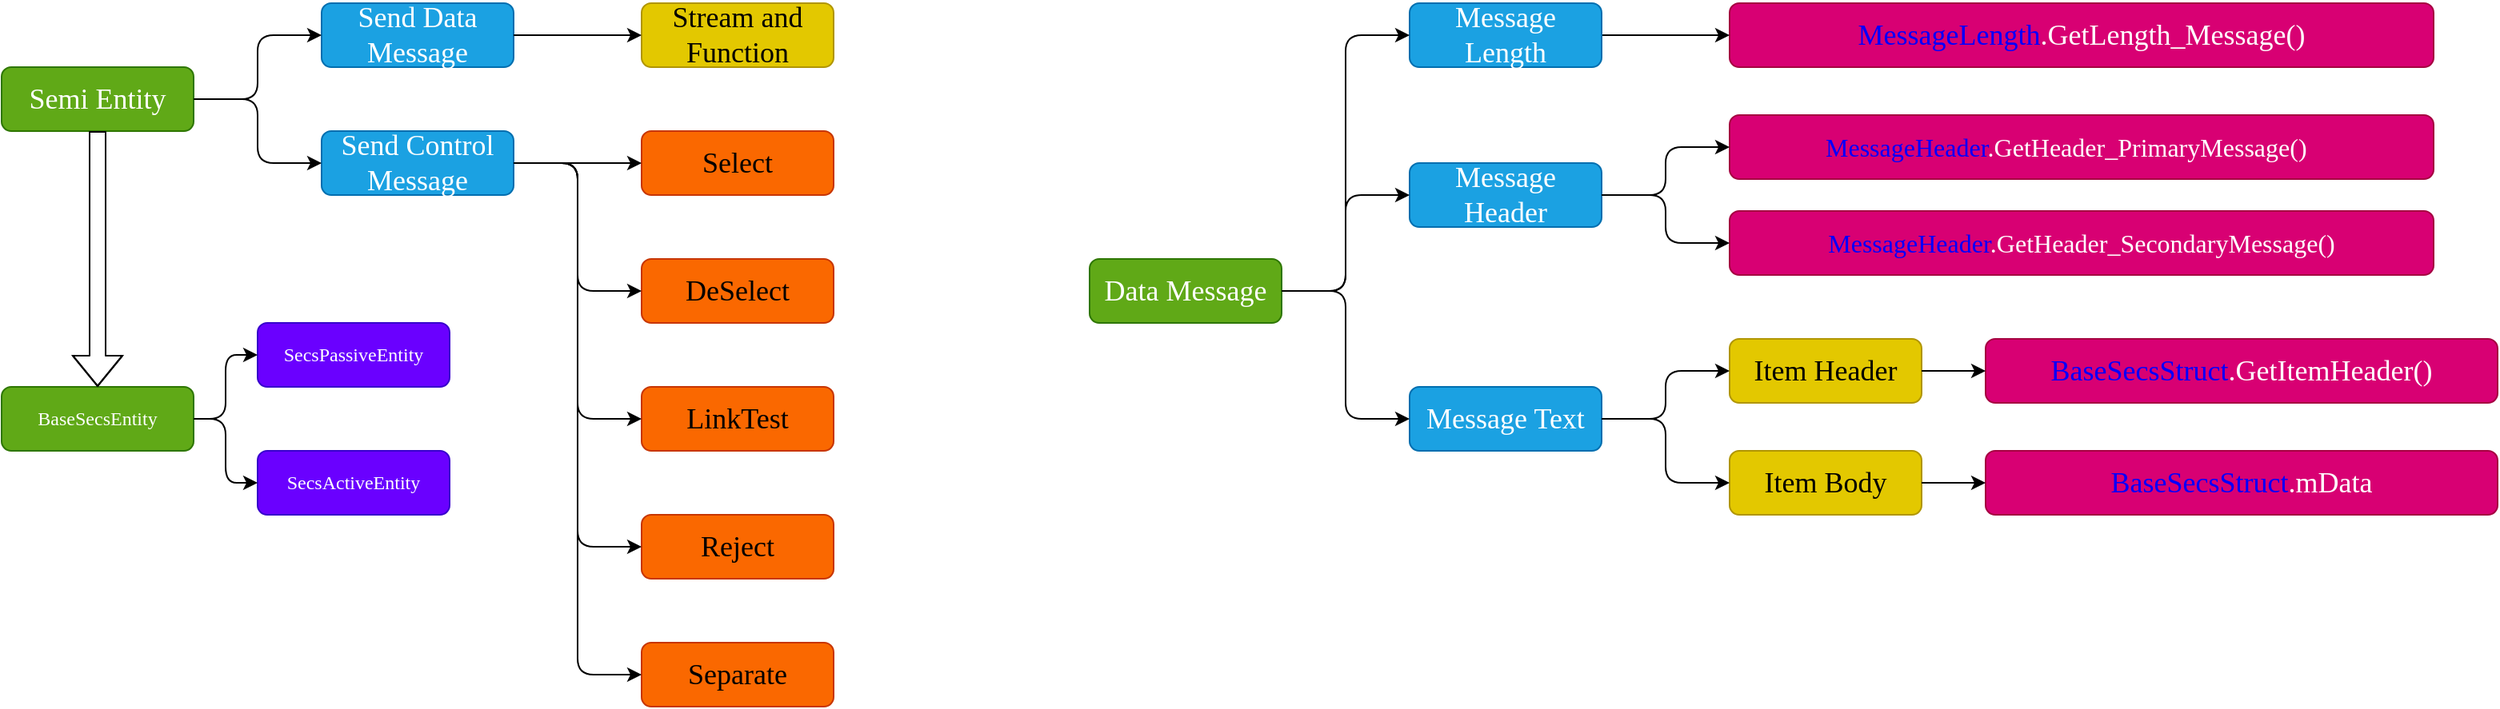 <mxfile>
    <diagram id="94W7TybBtprLZWba6eNM" name="HSMS Message">
        <mxGraphModel dx="1142" dy="784" grid="1" gridSize="10" guides="1" tooltips="1" connect="1" arrows="1" fold="1" page="0" pageScale="1" pageWidth="827" pageHeight="1169" math="0" shadow="0">
            <root>
                <mxCell id="0"/>
                <mxCell id="1" parent="0"/>
                <mxCell id="bDOfl30Lk7sTRHTIDUXi-18" value="" style="group;movable=0;resizable=0;rotatable=0;deletable=0;editable=0;connectable=0;" parent="1" vertex="1" connectable="0">
                    <mxGeometry x="760" y="120" width="880" height="320" as="geometry"/>
                </mxCell>
                <mxCell id="bDOfl30Lk7sTRHTIDUXi-3" value="&lt;font color=&quot;#0000ff&quot;&gt;MessageLength&lt;/font&gt;.GetLength_Message()" style="rounded=1;whiteSpace=wrap;html=1;fontFamily=Comic Sans MS;fillColor=#d80073;fontColor=#ffffff;strokeColor=#A50040;fontSize=18;movable=0;resizable=0;rotatable=0;deletable=0;editable=0;connectable=0;container=0;" parent="bDOfl30Lk7sTRHTIDUXi-18" vertex="1">
                    <mxGeometry x="400" width="440" height="40" as="geometry"/>
                </mxCell>
                <mxCell id="bDOfl30Lk7sTRHTIDUXi-4" value="" style="edgeStyle=elbowEdgeStyle;html=1;movable=0;resizable=0;rotatable=0;deletable=0;editable=0;connectable=0;" parent="bDOfl30Lk7sTRHTIDUXi-18" source="scNVsLxmT9Py_PAUhD3m-36" target="bDOfl30Lk7sTRHTIDUXi-3" edge="1">
                    <mxGeometry relative="1" as="geometry"/>
                </mxCell>
                <mxCell id="scNVsLxmT9Py_PAUhD3m-35" value="Data Message" style="rounded=1;whiteSpace=wrap;html=1;fontFamily=Comic Sans MS;fillColor=#60a917;fontColor=#ffffff;strokeColor=#2D7600;fontSize=18;movable=0;resizable=0;rotatable=0;deletable=0;editable=0;connectable=0;container=0;" parent="bDOfl30Lk7sTRHTIDUXi-18" vertex="1">
                    <mxGeometry y="160" width="120" height="40" as="geometry"/>
                </mxCell>
                <mxCell id="scNVsLxmT9Py_PAUhD3m-36" value="Message Length" style="rounded=1;whiteSpace=wrap;html=1;fontFamily=Comic Sans MS;fillColor=#1ba1e2;fontColor=#ffffff;strokeColor=#006EAF;fontSize=18;movable=0;resizable=0;rotatable=0;deletable=0;editable=0;connectable=0;container=0;" parent="bDOfl30Lk7sTRHTIDUXi-18" vertex="1">
                    <mxGeometry x="200" width="120" height="40" as="geometry"/>
                </mxCell>
                <mxCell id="scNVsLxmT9Py_PAUhD3m-32" style="edgeStyle=elbowEdgeStyle;html=1;exitX=1;exitY=0.5;exitDx=0;exitDy=0;entryX=0;entryY=0.5;entryDx=0;entryDy=0;fontFamily=Comic Sans MS;fontSize=18;fontColor=default;movable=0;resizable=0;rotatable=0;deletable=0;editable=0;connectable=0;" parent="bDOfl30Lk7sTRHTIDUXi-18" source="scNVsLxmT9Py_PAUhD3m-35" target="scNVsLxmT9Py_PAUhD3m-36" edge="1">
                    <mxGeometry relative="1" as="geometry"/>
                </mxCell>
                <mxCell id="scNVsLxmT9Py_PAUhD3m-37" value="Message Header" style="rounded=1;whiteSpace=wrap;html=1;fontFamily=Comic Sans MS;fillColor=#1ba1e2;fontColor=#ffffff;strokeColor=#006EAF;fontSize=18;movable=0;resizable=0;rotatable=0;deletable=0;editable=0;connectable=0;container=0;" parent="bDOfl30Lk7sTRHTIDUXi-18" vertex="1">
                    <mxGeometry x="200" y="100" width="120" height="40" as="geometry"/>
                </mxCell>
                <mxCell id="scNVsLxmT9Py_PAUhD3m-33" style="edgeStyle=elbowEdgeStyle;html=1;entryX=0;entryY=0.5;entryDx=0;entryDy=0;fontFamily=Comic Sans MS;fontSize=18;fontColor=default;exitX=1;exitY=0.5;exitDx=0;exitDy=0;movable=0;resizable=0;rotatable=0;deletable=0;editable=0;connectable=0;" parent="bDOfl30Lk7sTRHTIDUXi-18" source="scNVsLxmT9Py_PAUhD3m-35" target="scNVsLxmT9Py_PAUhD3m-37" edge="1">
                    <mxGeometry relative="1" as="geometry"/>
                </mxCell>
                <mxCell id="scNVsLxmT9Py_PAUhD3m-40" value="Message Text" style="rounded=1;whiteSpace=wrap;html=1;fontFamily=Comic Sans MS;fillColor=#1ba1e2;fontColor=#ffffff;strokeColor=#006EAF;fontSize=18;movable=0;resizable=0;rotatable=0;deletable=0;editable=0;connectable=0;container=0;" parent="bDOfl30Lk7sTRHTIDUXi-18" vertex="1">
                    <mxGeometry x="200" y="240" width="120" height="40" as="geometry"/>
                </mxCell>
                <mxCell id="scNVsLxmT9Py_PAUhD3m-34" style="edgeStyle=elbowEdgeStyle;html=1;exitX=1;exitY=0.5;exitDx=0;exitDy=0;entryX=0;entryY=0.5;entryDx=0;entryDy=0;fontFamily=Comic Sans MS;fontSize=18;fontColor=default;movable=0;resizable=0;rotatable=0;deletable=0;editable=0;connectable=0;" parent="bDOfl30Lk7sTRHTIDUXi-18" source="scNVsLxmT9Py_PAUhD3m-35" target="scNVsLxmT9Py_PAUhD3m-40" edge="1">
                    <mxGeometry relative="1" as="geometry"/>
                </mxCell>
                <mxCell id="scNVsLxmT9Py_PAUhD3m-41" value="Item Header" style="rounded=1;whiteSpace=wrap;html=1;fontFamily=Comic Sans MS;fillColor=#e3c800;fontColor=#000000;strokeColor=#B09500;fontSize=18;movable=0;resizable=0;rotatable=0;deletable=0;editable=0;connectable=0;container=0;" parent="bDOfl30Lk7sTRHTIDUXi-18" vertex="1">
                    <mxGeometry x="400" y="210" width="120" height="40" as="geometry"/>
                </mxCell>
                <mxCell id="scNVsLxmT9Py_PAUhD3m-38" value="" style="edgeStyle=elbowEdgeStyle;html=1;fontFamily=Comic Sans MS;fontSize=18;fontColor=default;movable=0;resizable=0;rotatable=0;deletable=0;editable=0;connectable=0;" parent="bDOfl30Lk7sTRHTIDUXi-18" source="scNVsLxmT9Py_PAUhD3m-40" target="scNVsLxmT9Py_PAUhD3m-41" edge="1">
                    <mxGeometry relative="1" as="geometry"/>
                </mxCell>
                <mxCell id="scNVsLxmT9Py_PAUhD3m-42" value="Item Body" style="rounded=1;whiteSpace=wrap;html=1;fontFamily=Comic Sans MS;fillColor=#e3c800;fontColor=#000000;strokeColor=#B09500;fontSize=18;movable=0;resizable=0;rotatable=0;deletable=0;editable=0;connectable=0;container=0;" parent="bDOfl30Lk7sTRHTIDUXi-18" vertex="1">
                    <mxGeometry x="400" y="280" width="120" height="40" as="geometry"/>
                </mxCell>
                <mxCell id="scNVsLxmT9Py_PAUhD3m-39" style="edgeStyle=elbowEdgeStyle;html=1;exitX=1;exitY=0.5;exitDx=0;exitDy=0;fontFamily=Comic Sans MS;fontSize=18;fontColor=default;movable=0;resizable=0;rotatable=0;deletable=0;editable=0;connectable=0;" parent="bDOfl30Lk7sTRHTIDUXi-18" source="scNVsLxmT9Py_PAUhD3m-40" target="scNVsLxmT9Py_PAUhD3m-42" edge="1">
                    <mxGeometry relative="1" as="geometry"/>
                </mxCell>
                <mxCell id="bDOfl30Lk7sTRHTIDUXi-10" value="&lt;font color=&quot;#0000ff&quot;&gt;MessageHeader&lt;/font&gt;.GetHeader_PrimaryMessage()&lt;span style=&quot;white-space: pre;&quot;&gt;&#9;&lt;/span&gt;" style="rounded=1;whiteSpace=wrap;html=1;fontFamily=Comic Sans MS;fillColor=#d80073;fontColor=#ffffff;strokeColor=#A50040;fontSize=16;container=0;movable=0;resizable=0;rotatable=0;deletable=0;editable=0;connectable=0;" parent="bDOfl30Lk7sTRHTIDUXi-18" vertex="1">
                    <mxGeometry x="400" y="70" width="440" height="40" as="geometry"/>
                </mxCell>
                <mxCell id="bDOfl30Lk7sTRHTIDUXi-13" style="edgeStyle=elbowEdgeStyle;html=1;entryX=0;entryY=0.5;entryDx=0;entryDy=0;movable=0;resizable=0;rotatable=0;deletable=0;editable=0;connectable=0;" parent="bDOfl30Lk7sTRHTIDUXi-18" source="scNVsLxmT9Py_PAUhD3m-37" target="bDOfl30Lk7sTRHTIDUXi-10" edge="1">
                    <mxGeometry relative="1" as="geometry"/>
                </mxCell>
                <mxCell id="bDOfl30Lk7sTRHTIDUXi-11" value="&lt;font color=&quot;#0000ff&quot;&gt;MessageHeader&lt;/font&gt;.GetHeader_SecondaryMessage()" style="rounded=1;whiteSpace=wrap;html=1;fontFamily=Comic Sans MS;fillColor=#d80073;fontColor=#ffffff;strokeColor=#A50040;fontSize=16;container=0;movable=0;resizable=0;rotatable=0;deletable=0;editable=0;connectable=0;" parent="bDOfl30Lk7sTRHTIDUXi-18" vertex="1">
                    <mxGeometry x="400" y="130" width="440" height="40" as="geometry"/>
                </mxCell>
                <mxCell id="bDOfl30Lk7sTRHTIDUXi-14" value="&lt;font color=&quot;#0000ff&quot;&gt;BaseSecsStruct&lt;/font&gt;.GetItemHeader()" style="rounded=1;whiteSpace=wrap;html=1;fontFamily=Comic Sans MS;fillColor=#d80073;fontColor=#ffffff;strokeColor=#A50040;fontSize=18;movable=0;resizable=0;rotatable=0;deletable=0;editable=0;connectable=0;container=0;" parent="bDOfl30Lk7sTRHTIDUXi-18" vertex="1">
                    <mxGeometry x="560" y="210" width="320" height="40" as="geometry"/>
                </mxCell>
                <mxCell id="bDOfl30Lk7sTRHTIDUXi-16" value="&lt;font color=&quot;#0000ff&quot;&gt;BaseSecsStruct&lt;/font&gt;.mData" style="rounded=1;whiteSpace=wrap;html=1;fontFamily=Comic Sans MS;fillColor=#d80073;fontColor=#ffffff;strokeColor=#A50040;fontSize=18;movable=0;resizable=0;rotatable=0;deletable=0;editable=0;connectable=0;container=0;" parent="bDOfl30Lk7sTRHTIDUXi-18" vertex="1">
                    <mxGeometry x="560" y="280" width="320" height="40" as="geometry"/>
                </mxCell>
                <mxCell id="bDOfl30Lk7sTRHTIDUXi-12" style="edgeStyle=elbowEdgeStyle;html=1;entryX=0;entryY=0.5;entryDx=0;entryDy=0;movable=0;resizable=0;rotatable=0;deletable=0;editable=0;connectable=0;" parent="bDOfl30Lk7sTRHTIDUXi-18" source="scNVsLxmT9Py_PAUhD3m-37" target="bDOfl30Lk7sTRHTIDUXi-11" edge="1">
                    <mxGeometry relative="1" as="geometry"/>
                </mxCell>
                <mxCell id="bDOfl30Lk7sTRHTIDUXi-15" value="" style="edgeStyle=elbowEdgeStyle;html=1;fontColor=#0000FF;movable=0;resizable=0;rotatable=0;deletable=0;editable=0;connectable=0;" parent="bDOfl30Lk7sTRHTIDUXi-18" source="scNVsLxmT9Py_PAUhD3m-41" target="bDOfl30Lk7sTRHTIDUXi-14" edge="1">
                    <mxGeometry relative="1" as="geometry"/>
                </mxCell>
                <mxCell id="bDOfl30Lk7sTRHTIDUXi-17" value="" style="edgeStyle=elbowEdgeStyle;html=1;fontColor=#0000FF;movable=0;resizable=0;rotatable=0;deletable=0;editable=0;connectable=0;" parent="bDOfl30Lk7sTRHTIDUXi-18" source="scNVsLxmT9Py_PAUhD3m-42" target="bDOfl30Lk7sTRHTIDUXi-16" edge="1">
                    <mxGeometry relative="1" as="geometry"/>
                </mxCell>
                <mxCell id="9" value="" style="group;movable=0;resizable=0;rotatable=0;deletable=0;editable=0;connectable=0;" parent="1" vertex="1" connectable="0">
                    <mxGeometry x="80" y="120" width="520" height="440" as="geometry"/>
                </mxCell>
                <mxCell id="scNVsLxmT9Py_PAUhD3m-17" value="Semi Entity" style="rounded=1;whiteSpace=wrap;html=1;fontFamily=Comic Sans MS;fillColor=#60a917;fontColor=#ffffff;strokeColor=#2D7600;fontSize=18;movable=0;resizable=0;rotatable=0;deletable=0;editable=0;connectable=0;" parent="9" vertex="1">
                    <mxGeometry y="40" width="120" height="40" as="geometry"/>
                </mxCell>
                <mxCell id="scNVsLxmT9Py_PAUhD3m-19" value="Send Data Message" style="rounded=1;whiteSpace=wrap;html=1;fontFamily=Comic Sans MS;fillColor=#1ba1e2;fontColor=#ffffff;strokeColor=#006EAF;fontSize=18;movable=0;resizable=0;rotatable=0;deletable=0;editable=0;connectable=0;" parent="9" vertex="1">
                    <mxGeometry x="200" width="120" height="40" as="geometry"/>
                </mxCell>
                <mxCell id="scNVsLxmT9Py_PAUhD3m-15" value="" style="edgeStyle=elbowEdgeStyle;html=1;fontFamily=Comic Sans MS;fontSize=18;fontColor=default;rounded=1;movable=0;resizable=0;rotatable=0;deletable=0;editable=0;connectable=0;" parent="9" source="scNVsLxmT9Py_PAUhD3m-17" target="scNVsLxmT9Py_PAUhD3m-19" edge="1">
                    <mxGeometry relative="1" as="geometry"/>
                </mxCell>
                <mxCell id="scNVsLxmT9Py_PAUhD3m-25" value="Send Control Message" style="rounded=1;whiteSpace=wrap;html=1;fontFamily=Comic Sans MS;fillColor=#1ba1e2;fontColor=#ffffff;strokeColor=#006EAF;fontSize=18;movable=0;resizable=0;rotatable=0;deletable=0;editable=0;connectable=0;" parent="9" vertex="1">
                    <mxGeometry x="200" y="80" width="120" height="40" as="geometry"/>
                </mxCell>
                <mxCell id="scNVsLxmT9Py_PAUhD3m-16" value="" style="edgeStyle=elbowEdgeStyle;html=1;fontFamily=Comic Sans MS;fontSize=18;fontColor=default;rounded=1;movable=0;resizable=0;rotatable=0;deletable=0;editable=0;connectable=0;" parent="9" source="scNVsLxmT9Py_PAUhD3m-17" target="scNVsLxmT9Py_PAUhD3m-25" edge="1">
                    <mxGeometry relative="1" as="geometry"/>
                </mxCell>
                <mxCell id="scNVsLxmT9Py_PAUhD3m-26" value="Select" style="rounded=1;whiteSpace=wrap;html=1;fontFamily=Comic Sans MS;strokeColor=#C73500;fontSize=18;fontColor=#000000;fillColor=#fa6800;movable=0;resizable=0;rotatable=0;deletable=0;editable=0;connectable=0;" parent="9" vertex="1">
                    <mxGeometry x="400" y="80" width="120" height="40" as="geometry"/>
                </mxCell>
                <mxCell id="scNVsLxmT9Py_PAUhD3m-20" style="edgeStyle=elbowEdgeStyle;html=1;fontFamily=Comic Sans MS;fontSize=18;fontColor=default;rounded=1;movable=0;resizable=0;rotatable=0;deletable=0;editable=0;connectable=0;" parent="9" source="scNVsLxmT9Py_PAUhD3m-25" target="scNVsLxmT9Py_PAUhD3m-26" edge="1">
                    <mxGeometry relative="1" as="geometry"/>
                </mxCell>
                <mxCell id="scNVsLxmT9Py_PAUhD3m-27" value="DeSelect" style="rounded=1;whiteSpace=wrap;html=1;fontFamily=Comic Sans MS;strokeColor=#C73500;fontSize=18;fontColor=#000000;fillColor=#fa6800;movable=0;resizable=0;rotatable=0;deletable=0;editable=0;connectable=0;" parent="9" vertex="1">
                    <mxGeometry x="400" y="160" width="120" height="40" as="geometry"/>
                </mxCell>
                <mxCell id="scNVsLxmT9Py_PAUhD3m-21" style="edgeStyle=elbowEdgeStyle;html=1;fontFamily=Comic Sans MS;fontSize=18;fontColor=default;rounded=1;movable=0;resizable=0;rotatable=0;deletable=0;editable=0;connectable=0;" parent="9" source="scNVsLxmT9Py_PAUhD3m-25" target="scNVsLxmT9Py_PAUhD3m-27" edge="1">
                    <mxGeometry relative="1" as="geometry"/>
                </mxCell>
                <mxCell id="scNVsLxmT9Py_PAUhD3m-28" value="LinkTest" style="rounded=1;whiteSpace=wrap;html=1;fontFamily=Comic Sans MS;strokeColor=#C73500;fontSize=18;fontColor=#000000;fillColor=#fa6800;movable=0;resizable=0;rotatable=0;deletable=0;editable=0;connectable=0;" parent="9" vertex="1">
                    <mxGeometry x="400" y="240" width="120" height="40" as="geometry"/>
                </mxCell>
                <mxCell id="scNVsLxmT9Py_PAUhD3m-22" style="edgeStyle=elbowEdgeStyle;html=1;fontFamily=Comic Sans MS;fontSize=18;fontColor=default;rounded=1;movable=0;resizable=0;rotatable=0;deletable=0;editable=0;connectable=0;" parent="9" source="scNVsLxmT9Py_PAUhD3m-25" target="scNVsLxmT9Py_PAUhD3m-28" edge="1">
                    <mxGeometry relative="1" as="geometry"/>
                </mxCell>
                <mxCell id="scNVsLxmT9Py_PAUhD3m-29" value="Reject" style="rounded=1;whiteSpace=wrap;html=1;fontFamily=Comic Sans MS;strokeColor=#C73500;fontSize=18;fontColor=#000000;fillColor=#fa6800;movable=0;resizable=0;rotatable=0;deletable=0;editable=0;connectable=0;" parent="9" vertex="1">
                    <mxGeometry x="400" y="320" width="120" height="40" as="geometry"/>
                </mxCell>
                <mxCell id="scNVsLxmT9Py_PAUhD3m-23" style="edgeStyle=elbowEdgeStyle;html=1;fontFamily=Comic Sans MS;fontSize=18;fontColor=default;rounded=1;movable=0;resizable=0;rotatable=0;deletable=0;editable=0;connectable=0;" parent="9" source="scNVsLxmT9Py_PAUhD3m-25" target="scNVsLxmT9Py_PAUhD3m-29" edge="1">
                    <mxGeometry relative="1" as="geometry"/>
                </mxCell>
                <mxCell id="scNVsLxmT9Py_PAUhD3m-30" value="Separate" style="rounded=1;whiteSpace=wrap;html=1;fontFamily=Comic Sans MS;strokeColor=#C73500;fontSize=18;fontColor=#000000;fillColor=#fa6800;movable=0;resizable=0;rotatable=0;deletable=0;editable=0;connectable=0;" parent="9" vertex="1">
                    <mxGeometry x="400" y="400" width="120" height="40" as="geometry"/>
                </mxCell>
                <mxCell id="scNVsLxmT9Py_PAUhD3m-24" style="edgeStyle=elbowEdgeStyle;html=1;fontFamily=Comic Sans MS;fontSize=18;fontColor=default;rounded=1;movable=0;resizable=0;rotatable=0;deletable=0;editable=0;connectable=0;" parent="9" source="scNVsLxmT9Py_PAUhD3m-25" target="scNVsLxmT9Py_PAUhD3m-30" edge="1">
                    <mxGeometry relative="1" as="geometry"/>
                </mxCell>
                <mxCell id="scNVsLxmT9Py_PAUhD3m-31" value="Stream and Function" style="rounded=1;whiteSpace=wrap;html=1;fontFamily=Comic Sans MS;fillColor=#e3c800;fontColor=#000000;strokeColor=#B09500;fontSize=18;movable=0;resizable=0;rotatable=0;deletable=0;editable=0;connectable=0;" parent="9" vertex="1">
                    <mxGeometry x="400" width="120" height="40" as="geometry"/>
                </mxCell>
                <mxCell id="scNVsLxmT9Py_PAUhD3m-18" value="" style="edgeStyle=elbowEdgeStyle;html=1;fontFamily=Comic Sans MS;fontSize=18;fontColor=default;rounded=1;movable=0;resizable=0;rotatable=0;deletable=0;editable=0;connectable=0;" parent="9" source="scNVsLxmT9Py_PAUhD3m-19" target="scNVsLxmT9Py_PAUhD3m-31" edge="1">
                    <mxGeometry relative="1" as="geometry"/>
                </mxCell>
                <mxCell id="3" value="BaseSecsEntity" style="rounded=1;whiteSpace=wrap;html=1;fontFamily=Comic Sans MS;container=0;movable=0;resizable=0;rotatable=0;deletable=0;editable=0;connectable=0;fillColor=#60a917;fontColor=#ffffff;strokeColor=#2D7600;" parent="9" vertex="1">
                    <mxGeometry y="240" width="120" height="40" as="geometry"/>
                </mxCell>
                <mxCell id="8" style="edgeStyle=elbowEdgeStyle;html=1;shape=flexArrow;movable=0;resizable=0;rotatable=0;deletable=0;editable=0;connectable=0;" parent="9" source="scNVsLxmT9Py_PAUhD3m-17" target="3" edge="1">
                    <mxGeometry relative="1" as="geometry"/>
                </mxCell>
                <mxCell id="4" value="SecsPassiveEntity" style="rounded=1;whiteSpace=wrap;html=1;fontFamily=Comic Sans MS;container=0;movable=0;resizable=0;rotatable=0;deletable=0;editable=0;connectable=0;fillColor=#6a00ff;fontColor=#ffffff;strokeColor=#3700CC;" parent="9" vertex="1">
                    <mxGeometry x="160" y="200" width="120" height="40" as="geometry"/>
                </mxCell>
                <mxCell id="5" value="" style="edgeStyle=elbowEdgeStyle;html=1;movable=0;resizable=0;rotatable=0;deletable=0;editable=0;connectable=0;" parent="9" source="3" target="4" edge="1">
                    <mxGeometry relative="1" as="geometry"/>
                </mxCell>
                <mxCell id="6" value="SecsActiveEntity" style="rounded=1;whiteSpace=wrap;html=1;fontFamily=Comic Sans MS;container=0;movable=0;resizable=0;rotatable=0;deletable=0;editable=0;connectable=0;fillColor=#6a00ff;fontColor=#ffffff;strokeColor=#3700CC;" parent="9" vertex="1">
                    <mxGeometry x="160" y="280" width="120" height="40" as="geometry"/>
                </mxCell>
                <mxCell id="7" style="edgeStyle=elbowEdgeStyle;html=1;movable=0;resizable=0;rotatable=0;deletable=0;editable=0;connectable=0;" parent="9" source="3" target="6" edge="1">
                    <mxGeometry relative="1" as="geometry"/>
                </mxCell>
            </root>
        </mxGraphModel>
    </diagram>
    <diagram id="j7OupbRzkjOBTRSpLezw" name="连接功能">
        <mxGraphModel dx="1173" dy="664" grid="1" gridSize="10" guides="1" tooltips="1" connect="1" arrows="1" fold="1" page="1" pageScale="1" pageWidth="827" pageHeight="1169" math="0" shadow="0">
            <root>
                <mxCell id="0"/>
                <mxCell id="1" parent="0"/>
                <mxCell id="MxGg8pFGL5LVP_NZ7vtq-3" value="" style="edgeStyle=none;html=1;noEdgeStyle=1;orthogonal=1;movable=0;resizable=0;rotatable=0;deletable=0;editable=0;connectable=0;" parent="1" source="MxGg8pFGL5LVP_NZ7vtq-1" target="MxGg8pFGL5LVP_NZ7vtq-2" edge="1">
                    <mxGeometry relative="1" as="geometry"/>
                </mxCell>
                <mxCell id="MxGg8pFGL5LVP_NZ7vtq-1" value="启动监听Socket" style="rounded=1;whiteSpace=wrap;html=1;fontFamily=Comic Sans MS;movable=0;resizable=0;rotatable=0;deletable=0;editable=0;connectable=0;" parent="1" vertex="1">
                    <mxGeometry x="120" y="80" width="120" height="40" as="geometry"/>
                </mxCell>
                <mxCell id="MxGg8pFGL5LVP_NZ7vtq-5" value="" style="edgeStyle=none;html=1;noEdgeStyle=1;orthogonal=1;movable=0;resizable=0;rotatable=0;deletable=0;editable=0;connectable=0;" parent="1" source="MxGg8pFGL5LVP_NZ7vtq-2" target="MxGg8pFGL5LVP_NZ7vtq-4" edge="1">
                    <mxGeometry relative="1" as="geometry"/>
                </mxCell>
                <mxCell id="MxGg8pFGL5LVP_NZ7vtq-2" value="等待Host连接" style="rounded=1;whiteSpace=wrap;html=1;fontFamily=Comic Sans MS;movable=0;resizable=0;rotatable=0;deletable=0;editable=0;connectable=0;" parent="1" vertex="1">
                    <mxGeometry x="120" y="160" width="120" height="40" as="geometry"/>
                </mxCell>
                <mxCell id="MxGg8pFGL5LVP_NZ7vtq-7" value="" style="edgeStyle=none;html=1;noEdgeStyle=1;orthogonal=1;movable=0;resizable=0;rotatable=0;deletable=0;editable=0;connectable=0;" parent="1" source="MxGg8pFGL5LVP_NZ7vtq-4" target="MxGg8pFGL5LVP_NZ7vtq-6" edge="1">
                    <mxGeometry relative="1" as="geometry"/>
                </mxCell>
                <mxCell id="MxGg8pFGL5LVP_NZ7vtq-11" style="edgeStyle=none;html=1;movable=0;resizable=0;rotatable=0;deletable=0;editable=0;connectable=0;" parent="1" source="MxGg8pFGL5LVP_NZ7vtq-4" target="MxGg8pFGL5LVP_NZ7vtq-10" edge="1">
                    <mxGeometry relative="1" as="geometry"/>
                </mxCell>
                <mxCell id="MxGg8pFGL5LVP_NZ7vtq-4" value="启动通讯Socket" style="rounded=1;whiteSpace=wrap;html=1;fontFamily=Comic Sans MS;movable=0;resizable=0;rotatable=0;deletable=0;editable=0;connectable=0;" parent="1" vertex="1">
                    <mxGeometry x="120" y="240" width="120" height="40" as="geometry"/>
                </mxCell>
                <mxCell id="MxGg8pFGL5LVP_NZ7vtq-9" value="" style="edgeStyle=none;html=1;noEdgeStyle=1;orthogonal=1;movable=0;resizable=0;rotatable=0;deletable=0;editable=0;connectable=0;" parent="1" source="MxGg8pFGL5LVP_NZ7vtq-6" target="MxGg8pFGL5LVP_NZ7vtq-8" edge="1">
                    <mxGeometry relative="1" as="geometry"/>
                </mxCell>
                <mxCell id="MxGg8pFGL5LVP_NZ7vtq-6" value="Host发送S1F13" style="rounded=1;whiteSpace=wrap;html=1;fontFamily=Comic Sans MS;movable=0;resizable=0;rotatable=0;deletable=0;editable=0;connectable=0;" parent="1" vertex="1">
                    <mxGeometry x="120" y="320" width="120" height="40" as="geometry"/>
                </mxCell>
                <mxCell id="MxGg8pFGL5LVP_NZ7vtq-8" value="Equipment发送S1F14" style="rounded=1;whiteSpace=wrap;html=1;fontFamily=Comic Sans MS;movable=0;resizable=0;rotatable=0;deletable=0;editable=0;connectable=0;" parent="1" vertex="1">
                    <mxGeometry x="120" y="400" width="120" height="40" as="geometry"/>
                </mxCell>
                <mxCell id="MxGg8pFGL5LVP_NZ7vtq-10" value="关闭监听Socket" style="rounded=1;whiteSpace=wrap;html=1;fontFamily=Comic Sans MS;movable=0;resizable=0;rotatable=0;deletable=0;editable=0;connectable=0;" parent="1" vertex="1">
                    <mxGeometry x="280" y="240" width="120" height="40" as="geometry"/>
                </mxCell>
                <mxCell id="pv_Ulsr4DJnHeyuObPYi-1" value="" style="group;movable=0;resizable=0;rotatable=0;deletable=0;editable=0;connectable=0;" parent="1" vertex="1" connectable="0">
                    <mxGeometry x="480" y="80" width="240" height="200" as="geometry"/>
                </mxCell>
                <mxCell id="MxGg8pFGL5LVP_NZ7vtq-12" value="通讯Socket收到0字节表示Host断开了通讯" style="rounded=1;whiteSpace=wrap;html=1;fontFamily=Comic Sans MS;movable=0;resizable=0;rotatable=0;deletable=0;editable=0;connectable=0;" parent="pv_Ulsr4DJnHeyuObPYi-1" vertex="1">
                    <mxGeometry width="240" height="40" as="geometry"/>
                </mxCell>
                <mxCell id="MxGg8pFGL5LVP_NZ7vtq-13" value="关闭通讯Socket" style="rounded=1;whiteSpace=wrap;html=1;fontFamily=Comic Sans MS;movable=0;resizable=0;rotatable=0;deletable=0;editable=0;connectable=0;" parent="pv_Ulsr4DJnHeyuObPYi-1" vertex="1">
                    <mxGeometry x="60" y="80" width="120" height="40" as="geometry"/>
                </mxCell>
                <mxCell id="MxGg8pFGL5LVP_NZ7vtq-14" value="" style="edgeStyle=elbowEdgeStyle;html=1;elbow=vertical;movable=0;resizable=0;rotatable=0;deletable=0;editable=0;connectable=0;" parent="pv_Ulsr4DJnHeyuObPYi-1" source="MxGg8pFGL5LVP_NZ7vtq-12" target="MxGg8pFGL5LVP_NZ7vtq-13" edge="1">
                    <mxGeometry relative="1" as="geometry"/>
                </mxCell>
                <mxCell id="MxGg8pFGL5LVP_NZ7vtq-15" value="开启监听Socket，等待Host连接" style="rounded=1;whiteSpace=wrap;html=1;fontFamily=Comic Sans MS;movable=0;resizable=0;rotatable=0;deletable=0;editable=0;connectable=0;" parent="pv_Ulsr4DJnHeyuObPYi-1" vertex="1">
                    <mxGeometry y="160" width="240" height="40" as="geometry"/>
                </mxCell>
                <mxCell id="MxGg8pFGL5LVP_NZ7vtq-16" value="" style="edgeStyle=elbowEdgeStyle;html=1;elbow=vertical;movable=0;resizable=0;rotatable=0;deletable=0;editable=0;connectable=0;" parent="pv_Ulsr4DJnHeyuObPYi-1" source="MxGg8pFGL5LVP_NZ7vtq-13" target="MxGg8pFGL5LVP_NZ7vtq-15" edge="1">
                    <mxGeometry relative="1" as="geometry"/>
                </mxCell>
            </root>
        </mxGraphModel>
    </diagram>
    <diagram id="-vGl3Nw6_VDRflxqo71Y" name="会话">
        <mxGraphModel dx="1142" dy="784" grid="1" gridSize="10" guides="1" tooltips="1" connect="1" arrows="1" fold="1" page="1" pageScale="1" pageWidth="827" pageHeight="1169" math="0" shadow="0">
            <root>
                <mxCell id="0"/>
                <mxCell id="1" parent="0"/>
                <mxCell id="ek0vPPIYmLBfiLmZ16K9-1" value="发送消息时，会将SystemID加入到等待列表，并开始倒计时" style="rounded=1;whiteSpace=wrap;html=1;fontFamily=Comic Sans MS;" vertex="1" parent="1">
                    <mxGeometry x="40" y="40" width="490" height="40" as="geometry"/>
                </mxCell>
                <mxCell id="ek0vPPIYmLBfiLmZ16K9-2" value="收到次消息时，应首先判断等待列表里是否包含该SystemID，如果不包含，说明该会话已经超时了，此时不会去解析对应的次消息" style="rounded=1;whiteSpace=wrap;html=1;fontFamily=Comic Sans MS;fillColor=#d80073;fontColor=#ffffff;strokeColor=#A50040;" vertex="1" parent="1">
                    <mxGeometry x="40" y="120" width="490" height="40" as="geometry"/>
                </mxCell>
                <mxCell id="ek0vPPIYmLBfiLmZ16K9-3" value="等待列表中的倒计时结束的时候，会在等待列表中删除对应的SystemID" style="rounded=1;whiteSpace=wrap;html=1;fontFamily=Comic Sans MS;" vertex="1" parent="1">
                    <mxGeometry x="40" y="200" width="520" height="40" as="geometry"/>
                </mxCell>
            </root>
        </mxGraphModel>
    </diagram>
</mxfile>